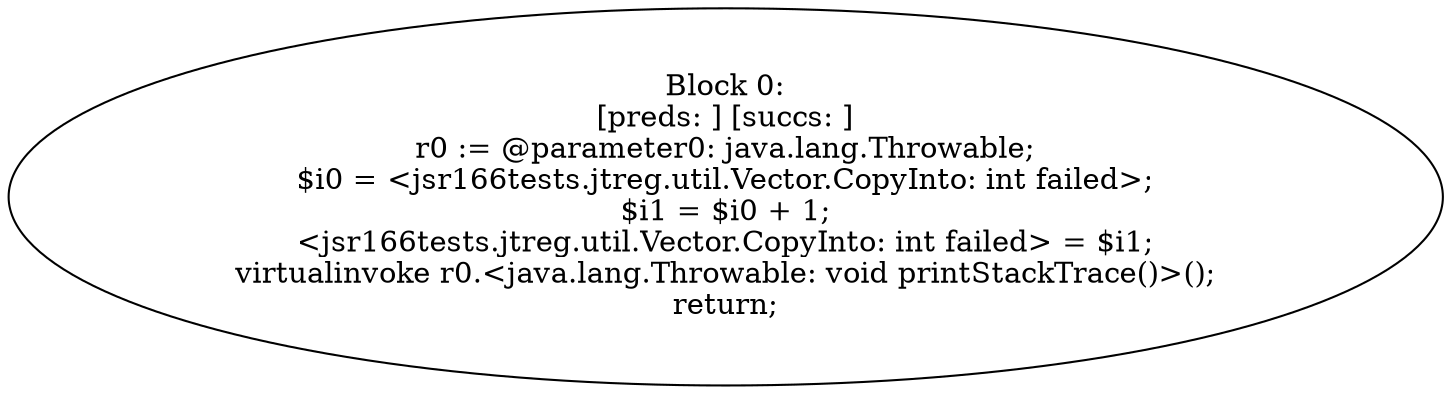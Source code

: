 digraph "unitGraph" {
    "Block 0:
[preds: ] [succs: ]
r0 := @parameter0: java.lang.Throwable;
$i0 = <jsr166tests.jtreg.util.Vector.CopyInto: int failed>;
$i1 = $i0 + 1;
<jsr166tests.jtreg.util.Vector.CopyInto: int failed> = $i1;
virtualinvoke r0.<java.lang.Throwable: void printStackTrace()>();
return;
"
}
